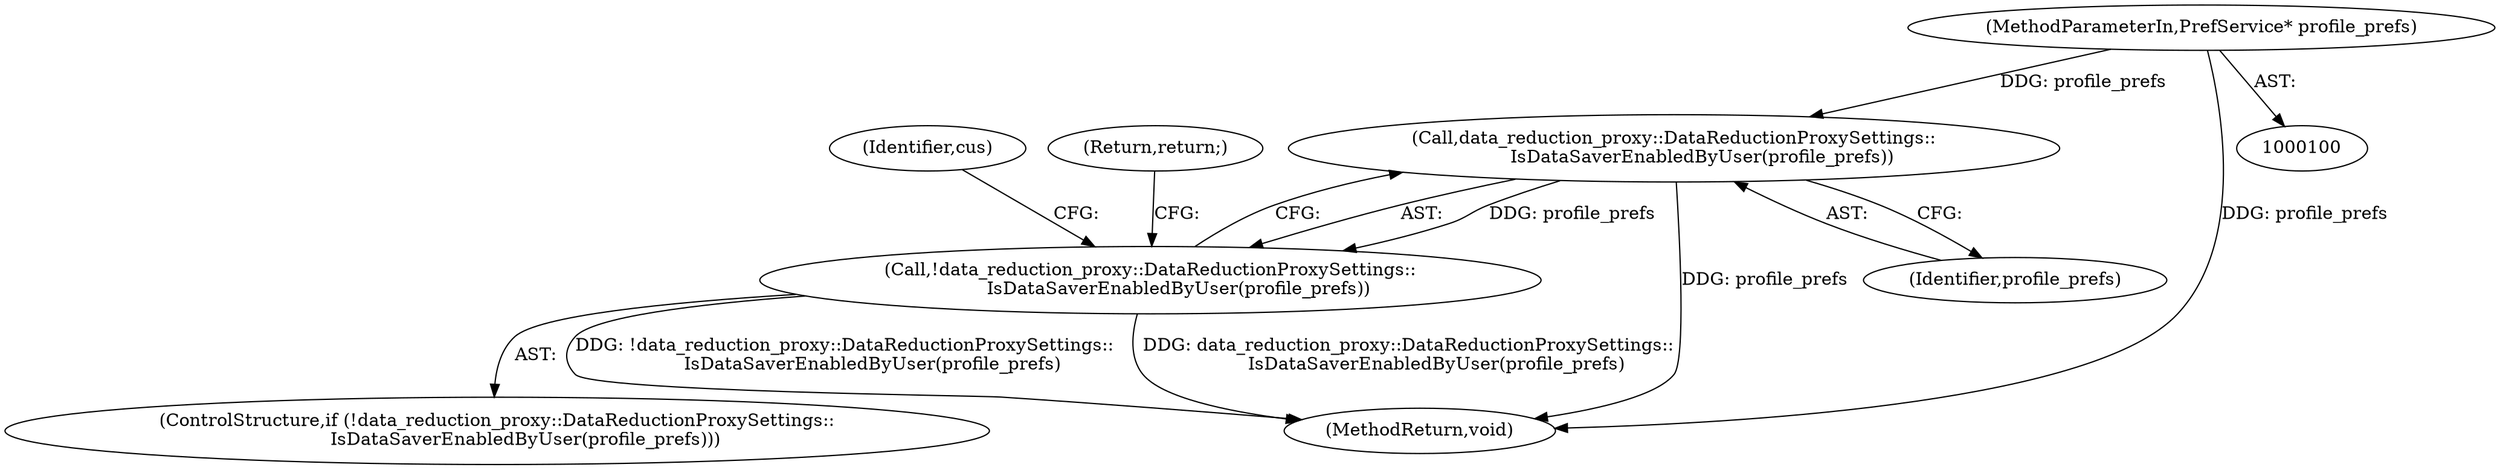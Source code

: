 digraph "0_Chrome_c995d4fe5e96f4d6d4a88b7867279b08e72d2579_0@pointer" {
"1000111" [label="(Call,data_reduction_proxy::DataReductionProxySettings::\n          IsDataSaverEnabledByUser(profile_prefs))"];
"1000102" [label="(MethodParameterIn,PrefService* profile_prefs)"];
"1000110" [label="(Call,!data_reduction_proxy::DataReductionProxySettings::\n          IsDataSaverEnabledByUser(profile_prefs))"];
"1000102" [label="(MethodParameterIn,PrefService* profile_prefs)"];
"1000109" [label="(ControlStructure,if (!data_reduction_proxy::DataReductionProxySettings::\n          IsDataSaverEnabledByUser(profile_prefs)))"];
"1000118" [label="(MethodReturn,void)"];
"1000110" [label="(Call,!data_reduction_proxy::DataReductionProxySettings::\n          IsDataSaverEnabledByUser(profile_prefs))"];
"1000112" [label="(Identifier,profile_prefs)"];
"1000111" [label="(Call,data_reduction_proxy::DataReductionProxySettings::\n          IsDataSaverEnabledByUser(profile_prefs))"];
"1000116" [label="(Identifier,cus)"];
"1000114" [label="(Return,return;)"];
"1000111" -> "1000110"  [label="AST: "];
"1000111" -> "1000112"  [label="CFG: "];
"1000112" -> "1000111"  [label="AST: "];
"1000110" -> "1000111"  [label="CFG: "];
"1000111" -> "1000118"  [label="DDG: profile_prefs"];
"1000111" -> "1000110"  [label="DDG: profile_prefs"];
"1000102" -> "1000111"  [label="DDG: profile_prefs"];
"1000102" -> "1000100"  [label="AST: "];
"1000102" -> "1000118"  [label="DDG: profile_prefs"];
"1000110" -> "1000109"  [label="AST: "];
"1000114" -> "1000110"  [label="CFG: "];
"1000116" -> "1000110"  [label="CFG: "];
"1000110" -> "1000118"  [label="DDG: !data_reduction_proxy::DataReductionProxySettings::\n          IsDataSaverEnabledByUser(profile_prefs)"];
"1000110" -> "1000118"  [label="DDG: data_reduction_proxy::DataReductionProxySettings::\n          IsDataSaverEnabledByUser(profile_prefs)"];
}
